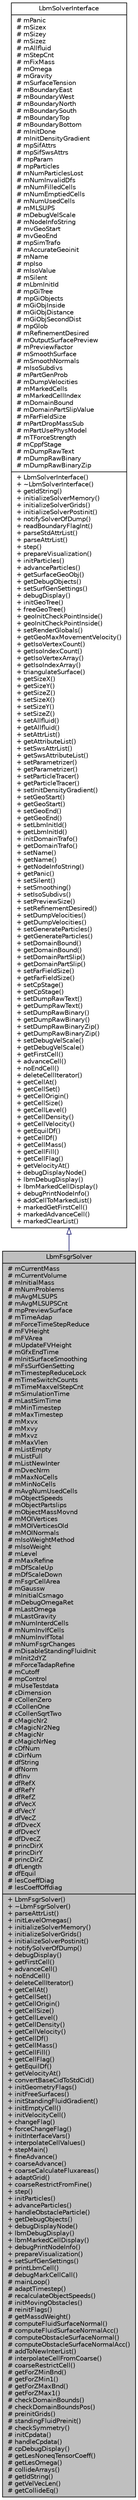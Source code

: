 digraph G
{
  edge [fontname="Helvetica",fontsize="10",labelfontname="Helvetica",labelfontsize="10"];
  node [fontname="Helvetica",fontsize="10",shape=record];
  Node1 [label="{LbmFsgrSolver\n|# mCurrentMass\l# mCurrentVolume\l# mInitialMass\l# mNumProblems\l# mAvgMLSUPS\l# mAvgMLSUPSCnt\l# mpPreviewSurface\l# mTimeAdap\l# mForceTimeStepReduce\l# mFVHeight\l# mFVArea\l# mUpdateFVHeight\l# mGfxEndTime\l# mInitSurfaceSmoothing\l# mFsSurfGenSetting\l# mTimestepReduceLock\l# mTimeSwitchCounts\l# mTimeMaxvelStepCnt\l# mSimulationTime\l# mLastSimTime\l# mMinTimestep\l# mMaxTimestep\l# mMxvx\l# mMxvy\l# mMxvz\l# mMaxVlen\l# mListEmpty\l# mListFull\l# mListNewInter\l# mDvecNrm\l# mMaxNoCells\l# mMinNoCells\l# mAvgNumUsedCells\l# mObjectSpeeds\l# mObjectPartslips\l# mObjectMassMovnd\l# mMOIVertices\l# mMOIVerticesOld\l# mMOINormals\l# mIsoWeightMethod\l# mIsoWeight\l# mLevel\l# mMaxRefine\l# mDfScaleUp\l# mDfScaleDown\l# mFsgrCellArea\l# mGaussw\l# mInitialCsmago\l# mDebugOmegaRet\l# mLastOmega\l# mLastGravity\l# mNumInterdCells\l# mNumInvIfCells\l# mNumInvIfTotal\l# mNumFsgrChanges\l# mDisableStandingFluidInit\l# mInit2dYZ\l# mForceTadapRefine\l# mCutoff\l# mpControl\l# mUseTestdata\l# cDimension\l# cCollenZero\l# cCollenOne\l# cCollenSqrtTwo\l# cMagicNr2\l# cMagicNr2Neg\l# cMagicNr\l# cMagicNrNeg\l# cDfNum\l# cDirNum\l# dfString\l# dfNorm\l# dfInv\l# dfRefX\l# dfRefY\l# dfRefZ\l# dfVecX\l# dfVecY\l# dfVecZ\l# dfDvecX\l# dfDvecY\l# dfDvecZ\l# princDirX\l# princDirY\l# princDirZ\l# dfLength\l# dfEquil\l# lesCoeffDiag\l# lesCoeffOffdiag\l|+ LbmFsgrSolver()\l+ ~LbmFsgrSolver()\l+ parseAttrList()\l+ initLevelOmegas()\l+ initializeSolverMemory()\l+ initializeSolverGrids()\l+ initializeSolverPostinit()\l+ notifySolverOfDump()\l+ debugDisplay()\l+ getFirstCell()\l+ advanceCell()\l+ noEndCell()\l+ deleteCellIterator()\l+ getCellAt()\l+ getCellSet()\l+ getCellOrigin()\l+ getCellSize()\l+ getCellLevel()\l+ getCellDensity()\l+ getCellVelocity()\l+ getCellDf()\l+ getCellMass()\l+ getCellFill()\l+ getCellFlag()\l+ getEquilDf()\l+ getVelocityAt()\l+ convertBaseCidToStdCid()\l+ initGeometryFlags()\l+ initFreeSurfaces()\l+ initStandingFluidGradient()\l+ initEmptyCell()\l+ initVelocityCell()\l+ changeFlag()\l+ forceChangeFlag()\l+ initInterfaceVars()\l+ interpolateCellValues()\l+ stepMain()\l+ fineAdvance()\l+ coarseAdvance()\l+ coarseCalculateFluxareas()\l+ adaptGrid()\l+ coarseRestrictFromFine()\l+ step()\l+ initParticles()\l+ advanceParticles()\l+ handleObstacleParticle()\l+ getDebugObjects()\l+ debugDisplayNode()\l+ lbmDebugDisplay()\l+ lbmMarkedCellDisplay()\l+ debugPrintNodeInfo()\l+ prepareVisualization()\l+ setSurfGenSettings()\l# printLbmCell()\l# debugMarkCellCall()\l# mainLoop()\l# adaptTimestep()\l# recalculateObjectSpeeds()\l# initMovingObstacles()\l# reinitFlags()\l# getMassdWeight()\l# computeFluidSurfaceNormal()\l# computeFluidSurfaceNormalAcc()\l# computeObstacleSurfaceNormal()\l# computeObstacleSurfaceNormalAcc()\l# addToNewInterList()\l# interpolateCellFromCoarse()\l# coarseRestrictCell()\l# getForZMinBnd()\l# getForZMin1()\l# getForZMaxBnd()\l# getForZMax1()\l# checkDomainBounds()\l# checkDomainBoundsPos()\l# preinitGrids()\l# standingFluidPreinit()\l# checkSymmetry()\l# initCpdata()\l# handleCpdata()\l# cpDebugDisplay()\l# getLesNoneqTensorCoeff()\l# getLesOmega()\l# collideArrays()\l# getIdString()\l# getVelVecLen()\l# getCollideEq()\l}",height=0.2,width=0.4,color="black", fillcolor="grey75", style="filled" fontcolor="black"];
  Node2 -> Node1 [dir=back,color="midnightblue",fontsize="10",style="solid",arrowtail="empty",fontname="Helvetica"];
  Node2 [label="{LbmSolverInterface\n|# mPanic\l# mSizex\l# mSizey\l# mSizez\l# mAllfluid\l# mStepCnt\l# mFixMass\l# mOmega\l# mGravity\l# mSurfaceTension\l# mBoundaryEast\l# mBoundaryWest\l# mBoundaryNorth\l# mBoundarySouth\l# mBoundaryTop\l# mBoundaryBottom\l# mInitDone\l# mInitDensityGradient\l# mpSifAttrs\l# mpSifSwsAttrs\l# mpParam\l# mpParticles\l# mNumParticlesLost\l# mNumInvalidDfs\l# mNumFilledCells\l# mNumEmptiedCells\l# mNumUsedCells\l# mMLSUPS\l# mDebugVelScale\l# mNodeInfoString\l# mvGeoStart\l# mvGeoEnd\l# mpSimTrafo\l# mAccurateGeoinit\l# mName\l# mpIso\l# mIsoValue\l# mSilent\l# mLbmInitId\l# mpGiTree\l# mpGiObjects\l# mGiObjInside\l# mGiObjDistance\l# mGiObjSecondDist\l# mpGlob\l# mRefinementDesired\l# mOutputSurfacePreview\l# mPreviewFactor\l# mSmoothSurface\l# mSmoothNormals\l# mIsoSubdivs\l# mPartGenProb\l# mDumpVelocities\l# mMarkedCells\l# mMarkedCellIndex\l# mDomainBound\l# mDomainPartSlipValue\l# mFarFieldSize\l# mPartDropMassSub\l# mPartUsePhysModel\l# mTForceStrength\l# mCppfStage\l# mDumpRawText\l# mDumpRawBinary\l# mDumpRawBinaryZip\l|+ LbmSolverInterface()\l+ ~LbmSolverInterface()\l+ getIdString()\l+ initializeSolverMemory()\l+ initializeSolverGrids()\l+ initializeSolverPostinit()\l+ notifySolverOfDump()\l+ readBoundaryFlagInt()\l+ parseStdAttrList()\l+ parseAttrList()\l+ step()\l+ prepareVisualization()\l+ initParticles()\l+ advanceParticles()\l+ getSurfaceGeoObj()\l+ getDebugObjects()\l+ setSurfGenSettings()\l+ debugDisplay()\l+ initGeoTree()\l+ freeGeoTree()\l+ geoInitCheckPointInside()\l+ geoInitCheckPointInside()\l+ setRenderGlobals()\l+ getGeoMaxMovementVelocity()\l+ getIsoVertexCount()\l+ getIsoIndexCount()\l+ getIsoVertexArray()\l+ getIsoIndexArray()\l+ triangulateSurface()\l+ getSizeX()\l+ getSizeY()\l+ getSizeZ()\l+ setSizeX()\l+ setSizeY()\l+ setSizeZ()\l+ setAllfluid()\l+ getAllfluid()\l+ setAttrList()\l+ getAttributeList()\l+ setSwsAttrList()\l+ getSwsAttributeList()\l+ setParametrizer()\l+ getParametrizer()\l+ setParticleTracer()\l+ getParticleTracer()\l+ setInitDensityGradient()\l+ setGeoStart()\l+ getGeoStart()\l+ setGeoEnd()\l+ getGeoEnd()\l+ setLbmInitId()\l+ getLbmInitId()\l+ initDomainTrafo()\l+ getDomainTrafo()\l+ setName()\l+ getName()\l+ getNodeInfoString()\l+ getPanic()\l+ setSilent()\l+ setSmoothing()\l+ setIsoSubdivs()\l+ setPreviewSize()\l+ setRefinementDesired()\l+ setDumpVelocities()\l+ getDumpVelocities()\l+ setGenerateParticles()\l+ getGenerateParticles()\l+ setDomainBound()\l+ getDomainBound()\l+ setDomainPartSlip()\l+ getDomainPartSlip()\l+ setFarFieldSize()\l+ getFarFieldSize()\l+ setCpStage()\l+ getCpStage()\l+ setDumpRawText()\l+ getDumpRawText()\l+ setDumpRawBinary()\l+ getDumpRawBinary()\l+ setDumpRawBinaryZip()\l+ getDumpRawBinaryZip()\l+ setDebugVelScale()\l+ getDebugVelScale()\l+ getFirstCell()\l+ advanceCell()\l+ noEndCell()\l+ deleteCellIterator()\l+ getCellAt()\l+ getCellSet()\l+ getCellOrigin()\l+ getCellSize()\l+ getCellLevel()\l+ getCellDensity()\l+ getCellVelocity()\l+ getEquilDf()\l+ getCellDf()\l+ getCellMass()\l+ getCellFill()\l+ getCellFlag()\l+ getVelocityAt()\l+ debugDisplayNode()\l+ lbmDebugDisplay()\l+ lbmMarkedCellDisplay()\l+ debugPrintNodeInfo()\l+ addCellToMarkedList()\l+ markedGetFirstCell()\l+ markedAdvanceCell()\l+ markedClearList()\l}",height=0.2,width=0.4,color="black", fillcolor="white", style="filled",URL="$db/dff/classLbmSolverInterface.html"];
}
